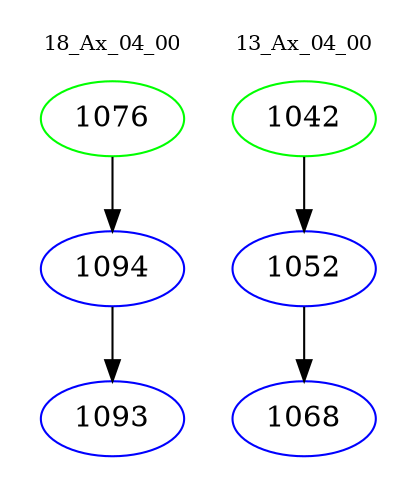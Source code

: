 digraph{
subgraph cluster_0 {
color = white
label = "18_Ax_04_00";
fontsize=10;
T0_1076 [label="1076", color="green"]
T0_1076 -> T0_1094 [color="black"]
T0_1094 [label="1094", color="blue"]
T0_1094 -> T0_1093 [color="black"]
T0_1093 [label="1093", color="blue"]
}
subgraph cluster_1 {
color = white
label = "13_Ax_04_00";
fontsize=10;
T1_1042 [label="1042", color="green"]
T1_1042 -> T1_1052 [color="black"]
T1_1052 [label="1052", color="blue"]
T1_1052 -> T1_1068 [color="black"]
T1_1068 [label="1068", color="blue"]
}
}
